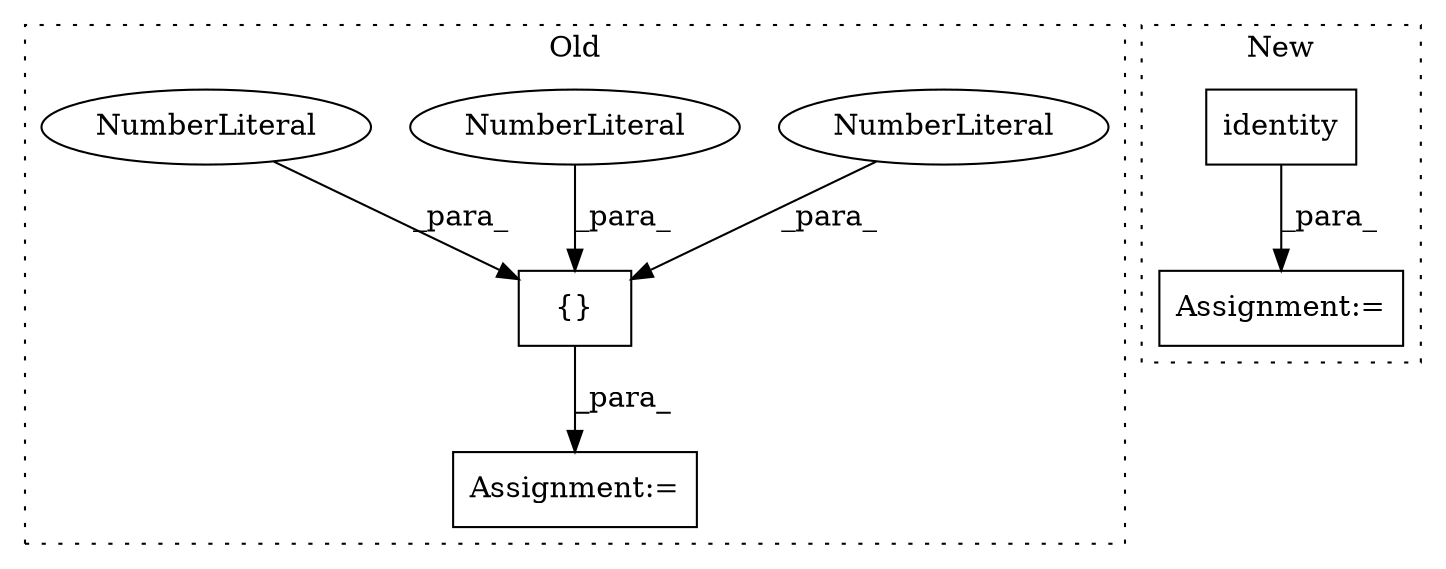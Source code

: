 digraph G {
subgraph cluster0 {
1 [label="{}" a="4" s="13107,13113" l="1,1" shape="box"];
3 [label="Assignment:=" a="7" s="13068" l="1" shape="box"];
5 [label="NumberLiteral" a="34" s="13112" l="1" shape="ellipse"];
6 [label="NumberLiteral" a="34" s="13108" l="1" shape="ellipse"];
7 [label="NumberLiteral" a="34" s="13110" l="1" shape="ellipse"];
label = "Old";
style="dotted";
}
subgraph cluster1 {
2 [label="identity" a="32" s="13071,13081" l="9,1" shape="box"];
4 [label="Assignment:=" a="7" s="13059" l="1" shape="box"];
label = "New";
style="dotted";
}
1 -> 3 [label="_para_"];
2 -> 4 [label="_para_"];
5 -> 1 [label="_para_"];
6 -> 1 [label="_para_"];
7 -> 1 [label="_para_"];
}